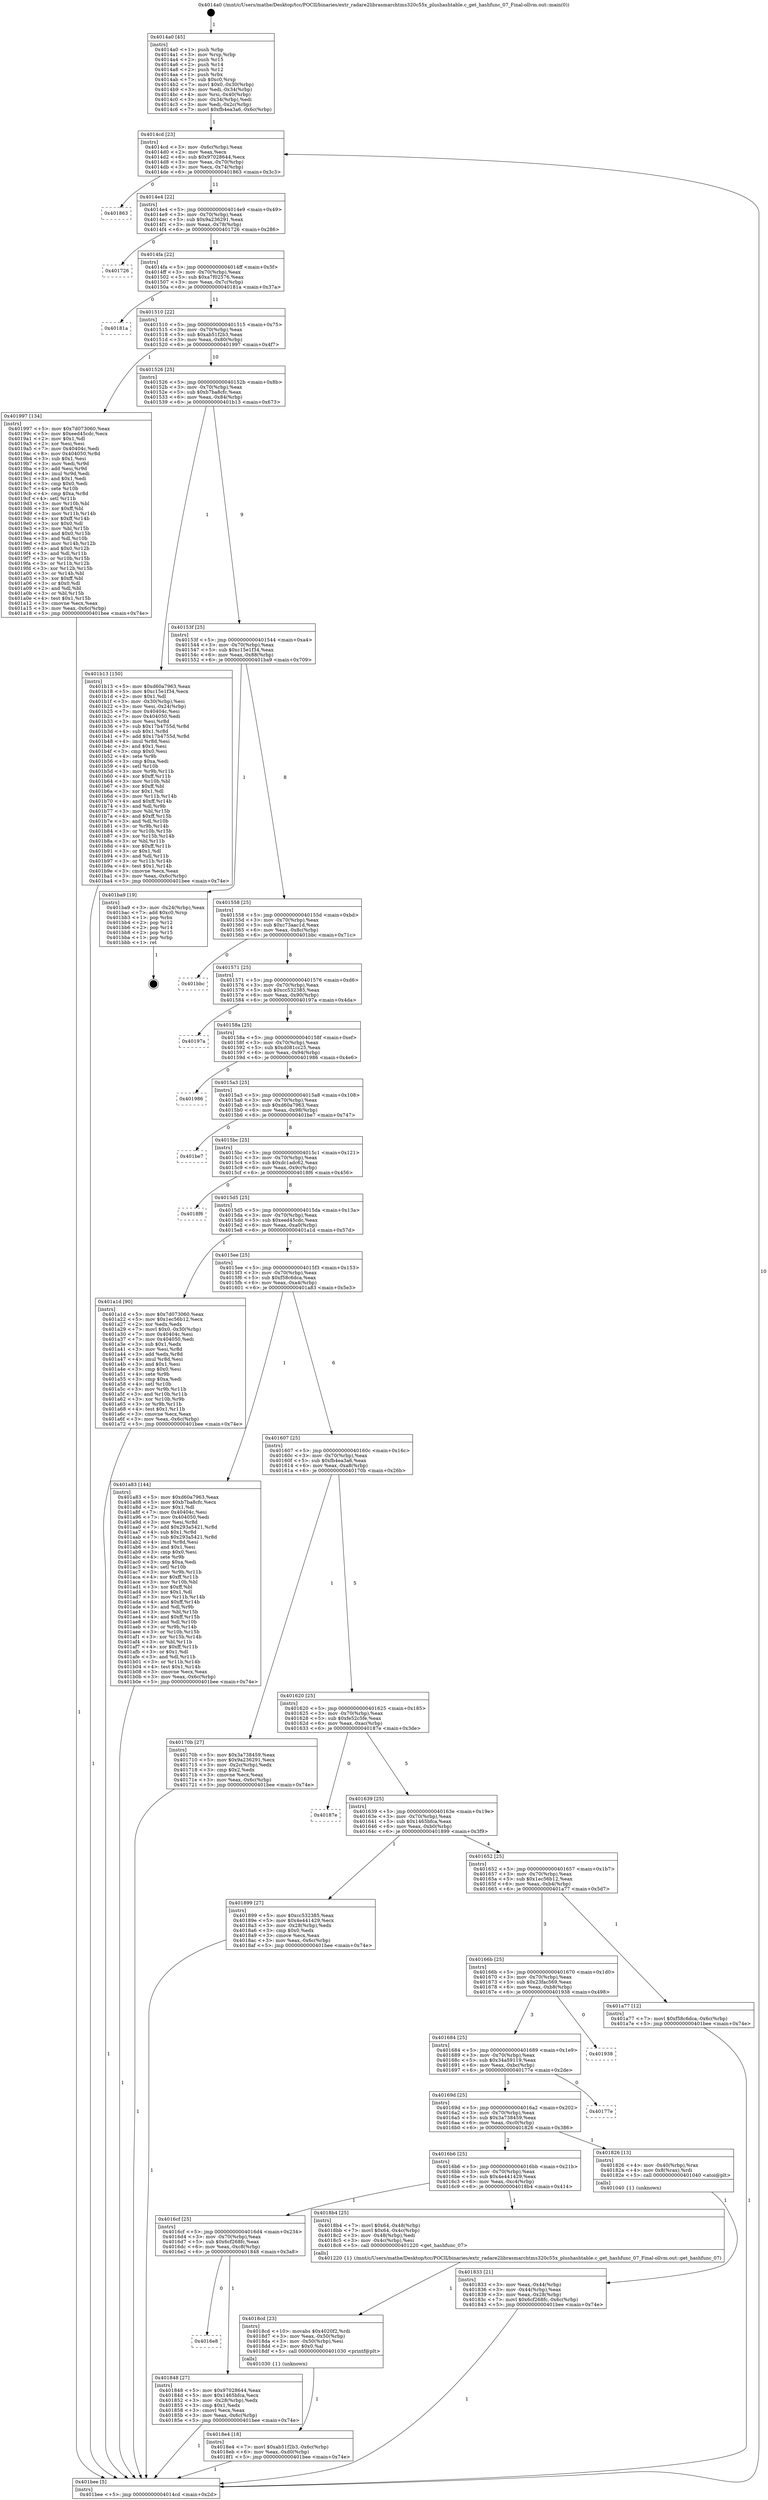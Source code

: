 digraph "0x4014a0" {
  label = "0x4014a0 (/mnt/c/Users/mathe/Desktop/tcc/POCII/binaries/extr_radare2librasmarchtms320c55x_plushashtable.c_get_hashfunc_07_Final-ollvm.out::main(0))"
  labelloc = "t"
  node[shape=record]

  Entry [label="",width=0.3,height=0.3,shape=circle,fillcolor=black,style=filled]
  "0x4014cd" [label="{
     0x4014cd [23]\l
     | [instrs]\l
     &nbsp;&nbsp;0x4014cd \<+3\>: mov -0x6c(%rbp),%eax\l
     &nbsp;&nbsp;0x4014d0 \<+2\>: mov %eax,%ecx\l
     &nbsp;&nbsp;0x4014d2 \<+6\>: sub $0x97028644,%ecx\l
     &nbsp;&nbsp;0x4014d8 \<+3\>: mov %eax,-0x70(%rbp)\l
     &nbsp;&nbsp;0x4014db \<+3\>: mov %ecx,-0x74(%rbp)\l
     &nbsp;&nbsp;0x4014de \<+6\>: je 0000000000401863 \<main+0x3c3\>\l
  }"]
  "0x401863" [label="{
     0x401863\l
  }", style=dashed]
  "0x4014e4" [label="{
     0x4014e4 [22]\l
     | [instrs]\l
     &nbsp;&nbsp;0x4014e4 \<+5\>: jmp 00000000004014e9 \<main+0x49\>\l
     &nbsp;&nbsp;0x4014e9 \<+3\>: mov -0x70(%rbp),%eax\l
     &nbsp;&nbsp;0x4014ec \<+5\>: sub $0x9a236291,%eax\l
     &nbsp;&nbsp;0x4014f1 \<+3\>: mov %eax,-0x78(%rbp)\l
     &nbsp;&nbsp;0x4014f4 \<+6\>: je 0000000000401726 \<main+0x286\>\l
  }"]
  Exit [label="",width=0.3,height=0.3,shape=circle,fillcolor=black,style=filled,peripheries=2]
  "0x401726" [label="{
     0x401726\l
  }", style=dashed]
  "0x4014fa" [label="{
     0x4014fa [22]\l
     | [instrs]\l
     &nbsp;&nbsp;0x4014fa \<+5\>: jmp 00000000004014ff \<main+0x5f\>\l
     &nbsp;&nbsp;0x4014ff \<+3\>: mov -0x70(%rbp),%eax\l
     &nbsp;&nbsp;0x401502 \<+5\>: sub $0xa7f02576,%eax\l
     &nbsp;&nbsp;0x401507 \<+3\>: mov %eax,-0x7c(%rbp)\l
     &nbsp;&nbsp;0x40150a \<+6\>: je 000000000040181a \<main+0x37a\>\l
  }"]
  "0x4018e4" [label="{
     0x4018e4 [18]\l
     | [instrs]\l
     &nbsp;&nbsp;0x4018e4 \<+7\>: movl $0xab51f2b3,-0x6c(%rbp)\l
     &nbsp;&nbsp;0x4018eb \<+6\>: mov %eax,-0xd0(%rbp)\l
     &nbsp;&nbsp;0x4018f1 \<+5\>: jmp 0000000000401bee \<main+0x74e\>\l
  }"]
  "0x40181a" [label="{
     0x40181a\l
  }", style=dashed]
  "0x401510" [label="{
     0x401510 [22]\l
     | [instrs]\l
     &nbsp;&nbsp;0x401510 \<+5\>: jmp 0000000000401515 \<main+0x75\>\l
     &nbsp;&nbsp;0x401515 \<+3\>: mov -0x70(%rbp),%eax\l
     &nbsp;&nbsp;0x401518 \<+5\>: sub $0xab51f2b3,%eax\l
     &nbsp;&nbsp;0x40151d \<+3\>: mov %eax,-0x80(%rbp)\l
     &nbsp;&nbsp;0x401520 \<+6\>: je 0000000000401997 \<main+0x4f7\>\l
  }"]
  "0x4018cd" [label="{
     0x4018cd [23]\l
     | [instrs]\l
     &nbsp;&nbsp;0x4018cd \<+10\>: movabs $0x4020f2,%rdi\l
     &nbsp;&nbsp;0x4018d7 \<+3\>: mov %eax,-0x50(%rbp)\l
     &nbsp;&nbsp;0x4018da \<+3\>: mov -0x50(%rbp),%esi\l
     &nbsp;&nbsp;0x4018dd \<+2\>: mov $0x0,%al\l
     &nbsp;&nbsp;0x4018df \<+5\>: call 0000000000401030 \<printf@plt\>\l
     | [calls]\l
     &nbsp;&nbsp;0x401030 \{1\} (unknown)\l
  }"]
  "0x401997" [label="{
     0x401997 [134]\l
     | [instrs]\l
     &nbsp;&nbsp;0x401997 \<+5\>: mov $0x7d073060,%eax\l
     &nbsp;&nbsp;0x40199c \<+5\>: mov $0xeed45cdc,%ecx\l
     &nbsp;&nbsp;0x4019a1 \<+2\>: mov $0x1,%dl\l
     &nbsp;&nbsp;0x4019a3 \<+2\>: xor %esi,%esi\l
     &nbsp;&nbsp;0x4019a5 \<+7\>: mov 0x40404c,%edi\l
     &nbsp;&nbsp;0x4019ac \<+8\>: mov 0x404050,%r8d\l
     &nbsp;&nbsp;0x4019b4 \<+3\>: sub $0x1,%esi\l
     &nbsp;&nbsp;0x4019b7 \<+3\>: mov %edi,%r9d\l
     &nbsp;&nbsp;0x4019ba \<+3\>: add %esi,%r9d\l
     &nbsp;&nbsp;0x4019bd \<+4\>: imul %r9d,%edi\l
     &nbsp;&nbsp;0x4019c1 \<+3\>: and $0x1,%edi\l
     &nbsp;&nbsp;0x4019c4 \<+3\>: cmp $0x0,%edi\l
     &nbsp;&nbsp;0x4019c7 \<+4\>: sete %r10b\l
     &nbsp;&nbsp;0x4019cb \<+4\>: cmp $0xa,%r8d\l
     &nbsp;&nbsp;0x4019cf \<+4\>: setl %r11b\l
     &nbsp;&nbsp;0x4019d3 \<+3\>: mov %r10b,%bl\l
     &nbsp;&nbsp;0x4019d6 \<+3\>: xor $0xff,%bl\l
     &nbsp;&nbsp;0x4019d9 \<+3\>: mov %r11b,%r14b\l
     &nbsp;&nbsp;0x4019dc \<+4\>: xor $0xff,%r14b\l
     &nbsp;&nbsp;0x4019e0 \<+3\>: xor $0x0,%dl\l
     &nbsp;&nbsp;0x4019e3 \<+3\>: mov %bl,%r15b\l
     &nbsp;&nbsp;0x4019e6 \<+4\>: and $0x0,%r15b\l
     &nbsp;&nbsp;0x4019ea \<+3\>: and %dl,%r10b\l
     &nbsp;&nbsp;0x4019ed \<+3\>: mov %r14b,%r12b\l
     &nbsp;&nbsp;0x4019f0 \<+4\>: and $0x0,%r12b\l
     &nbsp;&nbsp;0x4019f4 \<+3\>: and %dl,%r11b\l
     &nbsp;&nbsp;0x4019f7 \<+3\>: or %r10b,%r15b\l
     &nbsp;&nbsp;0x4019fa \<+3\>: or %r11b,%r12b\l
     &nbsp;&nbsp;0x4019fd \<+3\>: xor %r12b,%r15b\l
     &nbsp;&nbsp;0x401a00 \<+3\>: or %r14b,%bl\l
     &nbsp;&nbsp;0x401a03 \<+3\>: xor $0xff,%bl\l
     &nbsp;&nbsp;0x401a06 \<+3\>: or $0x0,%dl\l
     &nbsp;&nbsp;0x401a09 \<+2\>: and %dl,%bl\l
     &nbsp;&nbsp;0x401a0b \<+3\>: or %bl,%r15b\l
     &nbsp;&nbsp;0x401a0e \<+4\>: test $0x1,%r15b\l
     &nbsp;&nbsp;0x401a12 \<+3\>: cmovne %ecx,%eax\l
     &nbsp;&nbsp;0x401a15 \<+3\>: mov %eax,-0x6c(%rbp)\l
     &nbsp;&nbsp;0x401a18 \<+5\>: jmp 0000000000401bee \<main+0x74e\>\l
  }"]
  "0x401526" [label="{
     0x401526 [25]\l
     | [instrs]\l
     &nbsp;&nbsp;0x401526 \<+5\>: jmp 000000000040152b \<main+0x8b\>\l
     &nbsp;&nbsp;0x40152b \<+3\>: mov -0x70(%rbp),%eax\l
     &nbsp;&nbsp;0x40152e \<+5\>: sub $0xb7ba8cfc,%eax\l
     &nbsp;&nbsp;0x401533 \<+6\>: mov %eax,-0x84(%rbp)\l
     &nbsp;&nbsp;0x401539 \<+6\>: je 0000000000401b13 \<main+0x673\>\l
  }"]
  "0x4016e8" [label="{
     0x4016e8\l
  }", style=dashed]
  "0x401b13" [label="{
     0x401b13 [150]\l
     | [instrs]\l
     &nbsp;&nbsp;0x401b13 \<+5\>: mov $0xd60a7963,%eax\l
     &nbsp;&nbsp;0x401b18 \<+5\>: mov $0xc15e1f34,%ecx\l
     &nbsp;&nbsp;0x401b1d \<+2\>: mov $0x1,%dl\l
     &nbsp;&nbsp;0x401b1f \<+3\>: mov -0x30(%rbp),%esi\l
     &nbsp;&nbsp;0x401b22 \<+3\>: mov %esi,-0x24(%rbp)\l
     &nbsp;&nbsp;0x401b25 \<+7\>: mov 0x40404c,%esi\l
     &nbsp;&nbsp;0x401b2c \<+7\>: mov 0x404050,%edi\l
     &nbsp;&nbsp;0x401b33 \<+3\>: mov %esi,%r8d\l
     &nbsp;&nbsp;0x401b36 \<+7\>: sub $0x17b4755d,%r8d\l
     &nbsp;&nbsp;0x401b3d \<+4\>: sub $0x1,%r8d\l
     &nbsp;&nbsp;0x401b41 \<+7\>: add $0x17b4755d,%r8d\l
     &nbsp;&nbsp;0x401b48 \<+4\>: imul %r8d,%esi\l
     &nbsp;&nbsp;0x401b4c \<+3\>: and $0x1,%esi\l
     &nbsp;&nbsp;0x401b4f \<+3\>: cmp $0x0,%esi\l
     &nbsp;&nbsp;0x401b52 \<+4\>: sete %r9b\l
     &nbsp;&nbsp;0x401b56 \<+3\>: cmp $0xa,%edi\l
     &nbsp;&nbsp;0x401b59 \<+4\>: setl %r10b\l
     &nbsp;&nbsp;0x401b5d \<+3\>: mov %r9b,%r11b\l
     &nbsp;&nbsp;0x401b60 \<+4\>: xor $0xff,%r11b\l
     &nbsp;&nbsp;0x401b64 \<+3\>: mov %r10b,%bl\l
     &nbsp;&nbsp;0x401b67 \<+3\>: xor $0xff,%bl\l
     &nbsp;&nbsp;0x401b6a \<+3\>: xor $0x1,%dl\l
     &nbsp;&nbsp;0x401b6d \<+3\>: mov %r11b,%r14b\l
     &nbsp;&nbsp;0x401b70 \<+4\>: and $0xff,%r14b\l
     &nbsp;&nbsp;0x401b74 \<+3\>: and %dl,%r9b\l
     &nbsp;&nbsp;0x401b77 \<+3\>: mov %bl,%r15b\l
     &nbsp;&nbsp;0x401b7a \<+4\>: and $0xff,%r15b\l
     &nbsp;&nbsp;0x401b7e \<+3\>: and %dl,%r10b\l
     &nbsp;&nbsp;0x401b81 \<+3\>: or %r9b,%r14b\l
     &nbsp;&nbsp;0x401b84 \<+3\>: or %r10b,%r15b\l
     &nbsp;&nbsp;0x401b87 \<+3\>: xor %r15b,%r14b\l
     &nbsp;&nbsp;0x401b8a \<+3\>: or %bl,%r11b\l
     &nbsp;&nbsp;0x401b8d \<+4\>: xor $0xff,%r11b\l
     &nbsp;&nbsp;0x401b91 \<+3\>: or $0x1,%dl\l
     &nbsp;&nbsp;0x401b94 \<+3\>: and %dl,%r11b\l
     &nbsp;&nbsp;0x401b97 \<+3\>: or %r11b,%r14b\l
     &nbsp;&nbsp;0x401b9a \<+4\>: test $0x1,%r14b\l
     &nbsp;&nbsp;0x401b9e \<+3\>: cmovne %ecx,%eax\l
     &nbsp;&nbsp;0x401ba1 \<+3\>: mov %eax,-0x6c(%rbp)\l
     &nbsp;&nbsp;0x401ba4 \<+5\>: jmp 0000000000401bee \<main+0x74e\>\l
  }"]
  "0x40153f" [label="{
     0x40153f [25]\l
     | [instrs]\l
     &nbsp;&nbsp;0x40153f \<+5\>: jmp 0000000000401544 \<main+0xa4\>\l
     &nbsp;&nbsp;0x401544 \<+3\>: mov -0x70(%rbp),%eax\l
     &nbsp;&nbsp;0x401547 \<+5\>: sub $0xc15e1f34,%eax\l
     &nbsp;&nbsp;0x40154c \<+6\>: mov %eax,-0x88(%rbp)\l
     &nbsp;&nbsp;0x401552 \<+6\>: je 0000000000401ba9 \<main+0x709\>\l
  }"]
  "0x401848" [label="{
     0x401848 [27]\l
     | [instrs]\l
     &nbsp;&nbsp;0x401848 \<+5\>: mov $0x97028644,%eax\l
     &nbsp;&nbsp;0x40184d \<+5\>: mov $0x1465bfca,%ecx\l
     &nbsp;&nbsp;0x401852 \<+3\>: mov -0x28(%rbp),%edx\l
     &nbsp;&nbsp;0x401855 \<+3\>: cmp $0x1,%edx\l
     &nbsp;&nbsp;0x401858 \<+3\>: cmovl %ecx,%eax\l
     &nbsp;&nbsp;0x40185b \<+3\>: mov %eax,-0x6c(%rbp)\l
     &nbsp;&nbsp;0x40185e \<+5\>: jmp 0000000000401bee \<main+0x74e\>\l
  }"]
  "0x401ba9" [label="{
     0x401ba9 [19]\l
     | [instrs]\l
     &nbsp;&nbsp;0x401ba9 \<+3\>: mov -0x24(%rbp),%eax\l
     &nbsp;&nbsp;0x401bac \<+7\>: add $0xc0,%rsp\l
     &nbsp;&nbsp;0x401bb3 \<+1\>: pop %rbx\l
     &nbsp;&nbsp;0x401bb4 \<+2\>: pop %r12\l
     &nbsp;&nbsp;0x401bb6 \<+2\>: pop %r14\l
     &nbsp;&nbsp;0x401bb8 \<+2\>: pop %r15\l
     &nbsp;&nbsp;0x401bba \<+1\>: pop %rbp\l
     &nbsp;&nbsp;0x401bbb \<+1\>: ret\l
  }"]
  "0x401558" [label="{
     0x401558 [25]\l
     | [instrs]\l
     &nbsp;&nbsp;0x401558 \<+5\>: jmp 000000000040155d \<main+0xbd\>\l
     &nbsp;&nbsp;0x40155d \<+3\>: mov -0x70(%rbp),%eax\l
     &nbsp;&nbsp;0x401560 \<+5\>: sub $0xc73aac1d,%eax\l
     &nbsp;&nbsp;0x401565 \<+6\>: mov %eax,-0x8c(%rbp)\l
     &nbsp;&nbsp;0x40156b \<+6\>: je 0000000000401bbc \<main+0x71c\>\l
  }"]
  "0x4016cf" [label="{
     0x4016cf [25]\l
     | [instrs]\l
     &nbsp;&nbsp;0x4016cf \<+5\>: jmp 00000000004016d4 \<main+0x234\>\l
     &nbsp;&nbsp;0x4016d4 \<+3\>: mov -0x70(%rbp),%eax\l
     &nbsp;&nbsp;0x4016d7 \<+5\>: sub $0x6cf268fc,%eax\l
     &nbsp;&nbsp;0x4016dc \<+6\>: mov %eax,-0xc8(%rbp)\l
     &nbsp;&nbsp;0x4016e2 \<+6\>: je 0000000000401848 \<main+0x3a8\>\l
  }"]
  "0x401bbc" [label="{
     0x401bbc\l
  }", style=dashed]
  "0x401571" [label="{
     0x401571 [25]\l
     | [instrs]\l
     &nbsp;&nbsp;0x401571 \<+5\>: jmp 0000000000401576 \<main+0xd6\>\l
     &nbsp;&nbsp;0x401576 \<+3\>: mov -0x70(%rbp),%eax\l
     &nbsp;&nbsp;0x401579 \<+5\>: sub $0xcc532385,%eax\l
     &nbsp;&nbsp;0x40157e \<+6\>: mov %eax,-0x90(%rbp)\l
     &nbsp;&nbsp;0x401584 \<+6\>: je 000000000040197a \<main+0x4da\>\l
  }"]
  "0x4018b4" [label="{
     0x4018b4 [25]\l
     | [instrs]\l
     &nbsp;&nbsp;0x4018b4 \<+7\>: movl $0x64,-0x48(%rbp)\l
     &nbsp;&nbsp;0x4018bb \<+7\>: movl $0x64,-0x4c(%rbp)\l
     &nbsp;&nbsp;0x4018c2 \<+3\>: mov -0x48(%rbp),%edi\l
     &nbsp;&nbsp;0x4018c5 \<+3\>: mov -0x4c(%rbp),%esi\l
     &nbsp;&nbsp;0x4018c8 \<+5\>: call 0000000000401220 \<get_hashfunc_07\>\l
     | [calls]\l
     &nbsp;&nbsp;0x401220 \{1\} (/mnt/c/Users/mathe/Desktop/tcc/POCII/binaries/extr_radare2librasmarchtms320c55x_plushashtable.c_get_hashfunc_07_Final-ollvm.out::get_hashfunc_07)\l
  }"]
  "0x40197a" [label="{
     0x40197a\l
  }", style=dashed]
  "0x40158a" [label="{
     0x40158a [25]\l
     | [instrs]\l
     &nbsp;&nbsp;0x40158a \<+5\>: jmp 000000000040158f \<main+0xef\>\l
     &nbsp;&nbsp;0x40158f \<+3\>: mov -0x70(%rbp),%eax\l
     &nbsp;&nbsp;0x401592 \<+5\>: sub $0xd081cc25,%eax\l
     &nbsp;&nbsp;0x401597 \<+6\>: mov %eax,-0x94(%rbp)\l
     &nbsp;&nbsp;0x40159d \<+6\>: je 0000000000401986 \<main+0x4e6\>\l
  }"]
  "0x401833" [label="{
     0x401833 [21]\l
     | [instrs]\l
     &nbsp;&nbsp;0x401833 \<+3\>: mov %eax,-0x44(%rbp)\l
     &nbsp;&nbsp;0x401836 \<+3\>: mov -0x44(%rbp),%eax\l
     &nbsp;&nbsp;0x401839 \<+3\>: mov %eax,-0x28(%rbp)\l
     &nbsp;&nbsp;0x40183c \<+7\>: movl $0x6cf268fc,-0x6c(%rbp)\l
     &nbsp;&nbsp;0x401843 \<+5\>: jmp 0000000000401bee \<main+0x74e\>\l
  }"]
  "0x401986" [label="{
     0x401986\l
  }", style=dashed]
  "0x4015a3" [label="{
     0x4015a3 [25]\l
     | [instrs]\l
     &nbsp;&nbsp;0x4015a3 \<+5\>: jmp 00000000004015a8 \<main+0x108\>\l
     &nbsp;&nbsp;0x4015a8 \<+3\>: mov -0x70(%rbp),%eax\l
     &nbsp;&nbsp;0x4015ab \<+5\>: sub $0xd60a7963,%eax\l
     &nbsp;&nbsp;0x4015b0 \<+6\>: mov %eax,-0x98(%rbp)\l
     &nbsp;&nbsp;0x4015b6 \<+6\>: je 0000000000401be7 \<main+0x747\>\l
  }"]
  "0x4016b6" [label="{
     0x4016b6 [25]\l
     | [instrs]\l
     &nbsp;&nbsp;0x4016b6 \<+5\>: jmp 00000000004016bb \<main+0x21b\>\l
     &nbsp;&nbsp;0x4016bb \<+3\>: mov -0x70(%rbp),%eax\l
     &nbsp;&nbsp;0x4016be \<+5\>: sub $0x4e441429,%eax\l
     &nbsp;&nbsp;0x4016c3 \<+6\>: mov %eax,-0xc4(%rbp)\l
     &nbsp;&nbsp;0x4016c9 \<+6\>: je 00000000004018b4 \<main+0x414\>\l
  }"]
  "0x401be7" [label="{
     0x401be7\l
  }", style=dashed]
  "0x4015bc" [label="{
     0x4015bc [25]\l
     | [instrs]\l
     &nbsp;&nbsp;0x4015bc \<+5\>: jmp 00000000004015c1 \<main+0x121\>\l
     &nbsp;&nbsp;0x4015c1 \<+3\>: mov -0x70(%rbp),%eax\l
     &nbsp;&nbsp;0x4015c4 \<+5\>: sub $0xdc1adc62,%eax\l
     &nbsp;&nbsp;0x4015c9 \<+6\>: mov %eax,-0x9c(%rbp)\l
     &nbsp;&nbsp;0x4015cf \<+6\>: je 00000000004018f6 \<main+0x456\>\l
  }"]
  "0x401826" [label="{
     0x401826 [13]\l
     | [instrs]\l
     &nbsp;&nbsp;0x401826 \<+4\>: mov -0x40(%rbp),%rax\l
     &nbsp;&nbsp;0x40182a \<+4\>: mov 0x8(%rax),%rdi\l
     &nbsp;&nbsp;0x40182e \<+5\>: call 0000000000401040 \<atoi@plt\>\l
     | [calls]\l
     &nbsp;&nbsp;0x401040 \{1\} (unknown)\l
  }"]
  "0x4018f6" [label="{
     0x4018f6\l
  }", style=dashed]
  "0x4015d5" [label="{
     0x4015d5 [25]\l
     | [instrs]\l
     &nbsp;&nbsp;0x4015d5 \<+5\>: jmp 00000000004015da \<main+0x13a\>\l
     &nbsp;&nbsp;0x4015da \<+3\>: mov -0x70(%rbp),%eax\l
     &nbsp;&nbsp;0x4015dd \<+5\>: sub $0xeed45cdc,%eax\l
     &nbsp;&nbsp;0x4015e2 \<+6\>: mov %eax,-0xa0(%rbp)\l
     &nbsp;&nbsp;0x4015e8 \<+6\>: je 0000000000401a1d \<main+0x57d\>\l
  }"]
  "0x40169d" [label="{
     0x40169d [25]\l
     | [instrs]\l
     &nbsp;&nbsp;0x40169d \<+5\>: jmp 00000000004016a2 \<main+0x202\>\l
     &nbsp;&nbsp;0x4016a2 \<+3\>: mov -0x70(%rbp),%eax\l
     &nbsp;&nbsp;0x4016a5 \<+5\>: sub $0x3a738459,%eax\l
     &nbsp;&nbsp;0x4016aa \<+6\>: mov %eax,-0xc0(%rbp)\l
     &nbsp;&nbsp;0x4016b0 \<+6\>: je 0000000000401826 \<main+0x386\>\l
  }"]
  "0x401a1d" [label="{
     0x401a1d [90]\l
     | [instrs]\l
     &nbsp;&nbsp;0x401a1d \<+5\>: mov $0x7d073060,%eax\l
     &nbsp;&nbsp;0x401a22 \<+5\>: mov $0x1ec56b12,%ecx\l
     &nbsp;&nbsp;0x401a27 \<+2\>: xor %edx,%edx\l
     &nbsp;&nbsp;0x401a29 \<+7\>: movl $0x0,-0x30(%rbp)\l
     &nbsp;&nbsp;0x401a30 \<+7\>: mov 0x40404c,%esi\l
     &nbsp;&nbsp;0x401a37 \<+7\>: mov 0x404050,%edi\l
     &nbsp;&nbsp;0x401a3e \<+3\>: sub $0x1,%edx\l
     &nbsp;&nbsp;0x401a41 \<+3\>: mov %esi,%r8d\l
     &nbsp;&nbsp;0x401a44 \<+3\>: add %edx,%r8d\l
     &nbsp;&nbsp;0x401a47 \<+4\>: imul %r8d,%esi\l
     &nbsp;&nbsp;0x401a4b \<+3\>: and $0x1,%esi\l
     &nbsp;&nbsp;0x401a4e \<+3\>: cmp $0x0,%esi\l
     &nbsp;&nbsp;0x401a51 \<+4\>: sete %r9b\l
     &nbsp;&nbsp;0x401a55 \<+3\>: cmp $0xa,%edi\l
     &nbsp;&nbsp;0x401a58 \<+4\>: setl %r10b\l
     &nbsp;&nbsp;0x401a5c \<+3\>: mov %r9b,%r11b\l
     &nbsp;&nbsp;0x401a5f \<+3\>: and %r10b,%r11b\l
     &nbsp;&nbsp;0x401a62 \<+3\>: xor %r10b,%r9b\l
     &nbsp;&nbsp;0x401a65 \<+3\>: or %r9b,%r11b\l
     &nbsp;&nbsp;0x401a68 \<+4\>: test $0x1,%r11b\l
     &nbsp;&nbsp;0x401a6c \<+3\>: cmovne %ecx,%eax\l
     &nbsp;&nbsp;0x401a6f \<+3\>: mov %eax,-0x6c(%rbp)\l
     &nbsp;&nbsp;0x401a72 \<+5\>: jmp 0000000000401bee \<main+0x74e\>\l
  }"]
  "0x4015ee" [label="{
     0x4015ee [25]\l
     | [instrs]\l
     &nbsp;&nbsp;0x4015ee \<+5\>: jmp 00000000004015f3 \<main+0x153\>\l
     &nbsp;&nbsp;0x4015f3 \<+3\>: mov -0x70(%rbp),%eax\l
     &nbsp;&nbsp;0x4015f6 \<+5\>: sub $0xf58c6dca,%eax\l
     &nbsp;&nbsp;0x4015fb \<+6\>: mov %eax,-0xa4(%rbp)\l
     &nbsp;&nbsp;0x401601 \<+6\>: je 0000000000401a83 \<main+0x5e3\>\l
  }"]
  "0x40177e" [label="{
     0x40177e\l
  }", style=dashed]
  "0x401a83" [label="{
     0x401a83 [144]\l
     | [instrs]\l
     &nbsp;&nbsp;0x401a83 \<+5\>: mov $0xd60a7963,%eax\l
     &nbsp;&nbsp;0x401a88 \<+5\>: mov $0xb7ba8cfc,%ecx\l
     &nbsp;&nbsp;0x401a8d \<+2\>: mov $0x1,%dl\l
     &nbsp;&nbsp;0x401a8f \<+7\>: mov 0x40404c,%esi\l
     &nbsp;&nbsp;0x401a96 \<+7\>: mov 0x404050,%edi\l
     &nbsp;&nbsp;0x401a9d \<+3\>: mov %esi,%r8d\l
     &nbsp;&nbsp;0x401aa0 \<+7\>: add $0x293a5421,%r8d\l
     &nbsp;&nbsp;0x401aa7 \<+4\>: sub $0x1,%r8d\l
     &nbsp;&nbsp;0x401aab \<+7\>: sub $0x293a5421,%r8d\l
     &nbsp;&nbsp;0x401ab2 \<+4\>: imul %r8d,%esi\l
     &nbsp;&nbsp;0x401ab6 \<+3\>: and $0x1,%esi\l
     &nbsp;&nbsp;0x401ab9 \<+3\>: cmp $0x0,%esi\l
     &nbsp;&nbsp;0x401abc \<+4\>: sete %r9b\l
     &nbsp;&nbsp;0x401ac0 \<+3\>: cmp $0xa,%edi\l
     &nbsp;&nbsp;0x401ac3 \<+4\>: setl %r10b\l
     &nbsp;&nbsp;0x401ac7 \<+3\>: mov %r9b,%r11b\l
     &nbsp;&nbsp;0x401aca \<+4\>: xor $0xff,%r11b\l
     &nbsp;&nbsp;0x401ace \<+3\>: mov %r10b,%bl\l
     &nbsp;&nbsp;0x401ad1 \<+3\>: xor $0xff,%bl\l
     &nbsp;&nbsp;0x401ad4 \<+3\>: xor $0x1,%dl\l
     &nbsp;&nbsp;0x401ad7 \<+3\>: mov %r11b,%r14b\l
     &nbsp;&nbsp;0x401ada \<+4\>: and $0xff,%r14b\l
     &nbsp;&nbsp;0x401ade \<+3\>: and %dl,%r9b\l
     &nbsp;&nbsp;0x401ae1 \<+3\>: mov %bl,%r15b\l
     &nbsp;&nbsp;0x401ae4 \<+4\>: and $0xff,%r15b\l
     &nbsp;&nbsp;0x401ae8 \<+3\>: and %dl,%r10b\l
     &nbsp;&nbsp;0x401aeb \<+3\>: or %r9b,%r14b\l
     &nbsp;&nbsp;0x401aee \<+3\>: or %r10b,%r15b\l
     &nbsp;&nbsp;0x401af1 \<+3\>: xor %r15b,%r14b\l
     &nbsp;&nbsp;0x401af4 \<+3\>: or %bl,%r11b\l
     &nbsp;&nbsp;0x401af7 \<+4\>: xor $0xff,%r11b\l
     &nbsp;&nbsp;0x401afb \<+3\>: or $0x1,%dl\l
     &nbsp;&nbsp;0x401afe \<+3\>: and %dl,%r11b\l
     &nbsp;&nbsp;0x401b01 \<+3\>: or %r11b,%r14b\l
     &nbsp;&nbsp;0x401b04 \<+4\>: test $0x1,%r14b\l
     &nbsp;&nbsp;0x401b08 \<+3\>: cmovne %ecx,%eax\l
     &nbsp;&nbsp;0x401b0b \<+3\>: mov %eax,-0x6c(%rbp)\l
     &nbsp;&nbsp;0x401b0e \<+5\>: jmp 0000000000401bee \<main+0x74e\>\l
  }"]
  "0x401607" [label="{
     0x401607 [25]\l
     | [instrs]\l
     &nbsp;&nbsp;0x401607 \<+5\>: jmp 000000000040160c \<main+0x16c\>\l
     &nbsp;&nbsp;0x40160c \<+3\>: mov -0x70(%rbp),%eax\l
     &nbsp;&nbsp;0x40160f \<+5\>: sub $0xfb4ea3a6,%eax\l
     &nbsp;&nbsp;0x401614 \<+6\>: mov %eax,-0xa8(%rbp)\l
     &nbsp;&nbsp;0x40161a \<+6\>: je 000000000040170b \<main+0x26b\>\l
  }"]
  "0x401684" [label="{
     0x401684 [25]\l
     | [instrs]\l
     &nbsp;&nbsp;0x401684 \<+5\>: jmp 0000000000401689 \<main+0x1e9\>\l
     &nbsp;&nbsp;0x401689 \<+3\>: mov -0x70(%rbp),%eax\l
     &nbsp;&nbsp;0x40168c \<+5\>: sub $0x34a59119,%eax\l
     &nbsp;&nbsp;0x401691 \<+6\>: mov %eax,-0xbc(%rbp)\l
     &nbsp;&nbsp;0x401697 \<+6\>: je 000000000040177e \<main+0x2de\>\l
  }"]
  "0x40170b" [label="{
     0x40170b [27]\l
     | [instrs]\l
     &nbsp;&nbsp;0x40170b \<+5\>: mov $0x3a738459,%eax\l
     &nbsp;&nbsp;0x401710 \<+5\>: mov $0x9a236291,%ecx\l
     &nbsp;&nbsp;0x401715 \<+3\>: mov -0x2c(%rbp),%edx\l
     &nbsp;&nbsp;0x401718 \<+3\>: cmp $0x2,%edx\l
     &nbsp;&nbsp;0x40171b \<+3\>: cmovne %ecx,%eax\l
     &nbsp;&nbsp;0x40171e \<+3\>: mov %eax,-0x6c(%rbp)\l
     &nbsp;&nbsp;0x401721 \<+5\>: jmp 0000000000401bee \<main+0x74e\>\l
  }"]
  "0x401620" [label="{
     0x401620 [25]\l
     | [instrs]\l
     &nbsp;&nbsp;0x401620 \<+5\>: jmp 0000000000401625 \<main+0x185\>\l
     &nbsp;&nbsp;0x401625 \<+3\>: mov -0x70(%rbp),%eax\l
     &nbsp;&nbsp;0x401628 \<+5\>: sub $0xfe52c5fe,%eax\l
     &nbsp;&nbsp;0x40162d \<+6\>: mov %eax,-0xac(%rbp)\l
     &nbsp;&nbsp;0x401633 \<+6\>: je 000000000040187e \<main+0x3de\>\l
  }"]
  "0x401bee" [label="{
     0x401bee [5]\l
     | [instrs]\l
     &nbsp;&nbsp;0x401bee \<+5\>: jmp 00000000004014cd \<main+0x2d\>\l
  }"]
  "0x4014a0" [label="{
     0x4014a0 [45]\l
     | [instrs]\l
     &nbsp;&nbsp;0x4014a0 \<+1\>: push %rbp\l
     &nbsp;&nbsp;0x4014a1 \<+3\>: mov %rsp,%rbp\l
     &nbsp;&nbsp;0x4014a4 \<+2\>: push %r15\l
     &nbsp;&nbsp;0x4014a6 \<+2\>: push %r14\l
     &nbsp;&nbsp;0x4014a8 \<+2\>: push %r12\l
     &nbsp;&nbsp;0x4014aa \<+1\>: push %rbx\l
     &nbsp;&nbsp;0x4014ab \<+7\>: sub $0xc0,%rsp\l
     &nbsp;&nbsp;0x4014b2 \<+7\>: movl $0x0,-0x30(%rbp)\l
     &nbsp;&nbsp;0x4014b9 \<+3\>: mov %edi,-0x34(%rbp)\l
     &nbsp;&nbsp;0x4014bc \<+4\>: mov %rsi,-0x40(%rbp)\l
     &nbsp;&nbsp;0x4014c0 \<+3\>: mov -0x34(%rbp),%edi\l
     &nbsp;&nbsp;0x4014c3 \<+3\>: mov %edi,-0x2c(%rbp)\l
     &nbsp;&nbsp;0x4014c6 \<+7\>: movl $0xfb4ea3a6,-0x6c(%rbp)\l
  }"]
  "0x401938" [label="{
     0x401938\l
  }", style=dashed]
  "0x40187e" [label="{
     0x40187e\l
  }", style=dashed]
  "0x401639" [label="{
     0x401639 [25]\l
     | [instrs]\l
     &nbsp;&nbsp;0x401639 \<+5\>: jmp 000000000040163e \<main+0x19e\>\l
     &nbsp;&nbsp;0x40163e \<+3\>: mov -0x70(%rbp),%eax\l
     &nbsp;&nbsp;0x401641 \<+5\>: sub $0x1465bfca,%eax\l
     &nbsp;&nbsp;0x401646 \<+6\>: mov %eax,-0xb0(%rbp)\l
     &nbsp;&nbsp;0x40164c \<+6\>: je 0000000000401899 \<main+0x3f9\>\l
  }"]
  "0x40166b" [label="{
     0x40166b [25]\l
     | [instrs]\l
     &nbsp;&nbsp;0x40166b \<+5\>: jmp 0000000000401670 \<main+0x1d0\>\l
     &nbsp;&nbsp;0x401670 \<+3\>: mov -0x70(%rbp),%eax\l
     &nbsp;&nbsp;0x401673 \<+5\>: sub $0x23fac569,%eax\l
     &nbsp;&nbsp;0x401678 \<+6\>: mov %eax,-0xb8(%rbp)\l
     &nbsp;&nbsp;0x40167e \<+6\>: je 0000000000401938 \<main+0x498\>\l
  }"]
  "0x401899" [label="{
     0x401899 [27]\l
     | [instrs]\l
     &nbsp;&nbsp;0x401899 \<+5\>: mov $0xcc532385,%eax\l
     &nbsp;&nbsp;0x40189e \<+5\>: mov $0x4e441429,%ecx\l
     &nbsp;&nbsp;0x4018a3 \<+3\>: mov -0x28(%rbp),%edx\l
     &nbsp;&nbsp;0x4018a6 \<+3\>: cmp $0x0,%edx\l
     &nbsp;&nbsp;0x4018a9 \<+3\>: cmove %ecx,%eax\l
     &nbsp;&nbsp;0x4018ac \<+3\>: mov %eax,-0x6c(%rbp)\l
     &nbsp;&nbsp;0x4018af \<+5\>: jmp 0000000000401bee \<main+0x74e\>\l
  }"]
  "0x401652" [label="{
     0x401652 [25]\l
     | [instrs]\l
     &nbsp;&nbsp;0x401652 \<+5\>: jmp 0000000000401657 \<main+0x1b7\>\l
     &nbsp;&nbsp;0x401657 \<+3\>: mov -0x70(%rbp),%eax\l
     &nbsp;&nbsp;0x40165a \<+5\>: sub $0x1ec56b12,%eax\l
     &nbsp;&nbsp;0x40165f \<+6\>: mov %eax,-0xb4(%rbp)\l
     &nbsp;&nbsp;0x401665 \<+6\>: je 0000000000401a77 \<main+0x5d7\>\l
  }"]
  "0x401a77" [label="{
     0x401a77 [12]\l
     | [instrs]\l
     &nbsp;&nbsp;0x401a77 \<+7\>: movl $0xf58c6dca,-0x6c(%rbp)\l
     &nbsp;&nbsp;0x401a7e \<+5\>: jmp 0000000000401bee \<main+0x74e\>\l
  }"]
  Entry -> "0x4014a0" [label=" 1"]
  "0x4014cd" -> "0x401863" [label=" 0"]
  "0x4014cd" -> "0x4014e4" [label=" 11"]
  "0x401ba9" -> Exit [label=" 1"]
  "0x4014e4" -> "0x401726" [label=" 0"]
  "0x4014e4" -> "0x4014fa" [label=" 11"]
  "0x401b13" -> "0x401bee" [label=" 1"]
  "0x4014fa" -> "0x40181a" [label=" 0"]
  "0x4014fa" -> "0x401510" [label=" 11"]
  "0x401a83" -> "0x401bee" [label=" 1"]
  "0x401510" -> "0x401997" [label=" 1"]
  "0x401510" -> "0x401526" [label=" 10"]
  "0x401a77" -> "0x401bee" [label=" 1"]
  "0x401526" -> "0x401b13" [label=" 1"]
  "0x401526" -> "0x40153f" [label=" 9"]
  "0x401a1d" -> "0x401bee" [label=" 1"]
  "0x40153f" -> "0x401ba9" [label=" 1"]
  "0x40153f" -> "0x401558" [label=" 8"]
  "0x401997" -> "0x401bee" [label=" 1"]
  "0x401558" -> "0x401bbc" [label=" 0"]
  "0x401558" -> "0x401571" [label=" 8"]
  "0x4018cd" -> "0x4018e4" [label=" 1"]
  "0x401571" -> "0x40197a" [label=" 0"]
  "0x401571" -> "0x40158a" [label=" 8"]
  "0x4018b4" -> "0x4018cd" [label=" 1"]
  "0x40158a" -> "0x401986" [label=" 0"]
  "0x40158a" -> "0x4015a3" [label=" 8"]
  "0x401848" -> "0x401bee" [label=" 1"]
  "0x4015a3" -> "0x401be7" [label=" 0"]
  "0x4015a3" -> "0x4015bc" [label=" 8"]
  "0x4016cf" -> "0x4016e8" [label=" 0"]
  "0x4015bc" -> "0x4018f6" [label=" 0"]
  "0x4015bc" -> "0x4015d5" [label=" 8"]
  "0x4016cf" -> "0x401848" [label=" 1"]
  "0x4015d5" -> "0x401a1d" [label=" 1"]
  "0x4015d5" -> "0x4015ee" [label=" 7"]
  "0x4016b6" -> "0x4016cf" [label=" 1"]
  "0x4015ee" -> "0x401a83" [label=" 1"]
  "0x4015ee" -> "0x401607" [label=" 6"]
  "0x4016b6" -> "0x4018b4" [label=" 1"]
  "0x401607" -> "0x40170b" [label=" 1"]
  "0x401607" -> "0x401620" [label=" 5"]
  "0x40170b" -> "0x401bee" [label=" 1"]
  "0x4014a0" -> "0x4014cd" [label=" 1"]
  "0x401bee" -> "0x4014cd" [label=" 10"]
  "0x401833" -> "0x401bee" [label=" 1"]
  "0x401620" -> "0x40187e" [label=" 0"]
  "0x401620" -> "0x401639" [label=" 5"]
  "0x401826" -> "0x401833" [label=" 1"]
  "0x401639" -> "0x401899" [label=" 1"]
  "0x401639" -> "0x401652" [label=" 4"]
  "0x40169d" -> "0x401826" [label=" 1"]
  "0x401652" -> "0x401a77" [label=" 1"]
  "0x401652" -> "0x40166b" [label=" 3"]
  "0x40169d" -> "0x4016b6" [label=" 2"]
  "0x40166b" -> "0x401938" [label=" 0"]
  "0x40166b" -> "0x401684" [label=" 3"]
  "0x401899" -> "0x401bee" [label=" 1"]
  "0x401684" -> "0x40177e" [label=" 0"]
  "0x401684" -> "0x40169d" [label=" 3"]
  "0x4018e4" -> "0x401bee" [label=" 1"]
}
